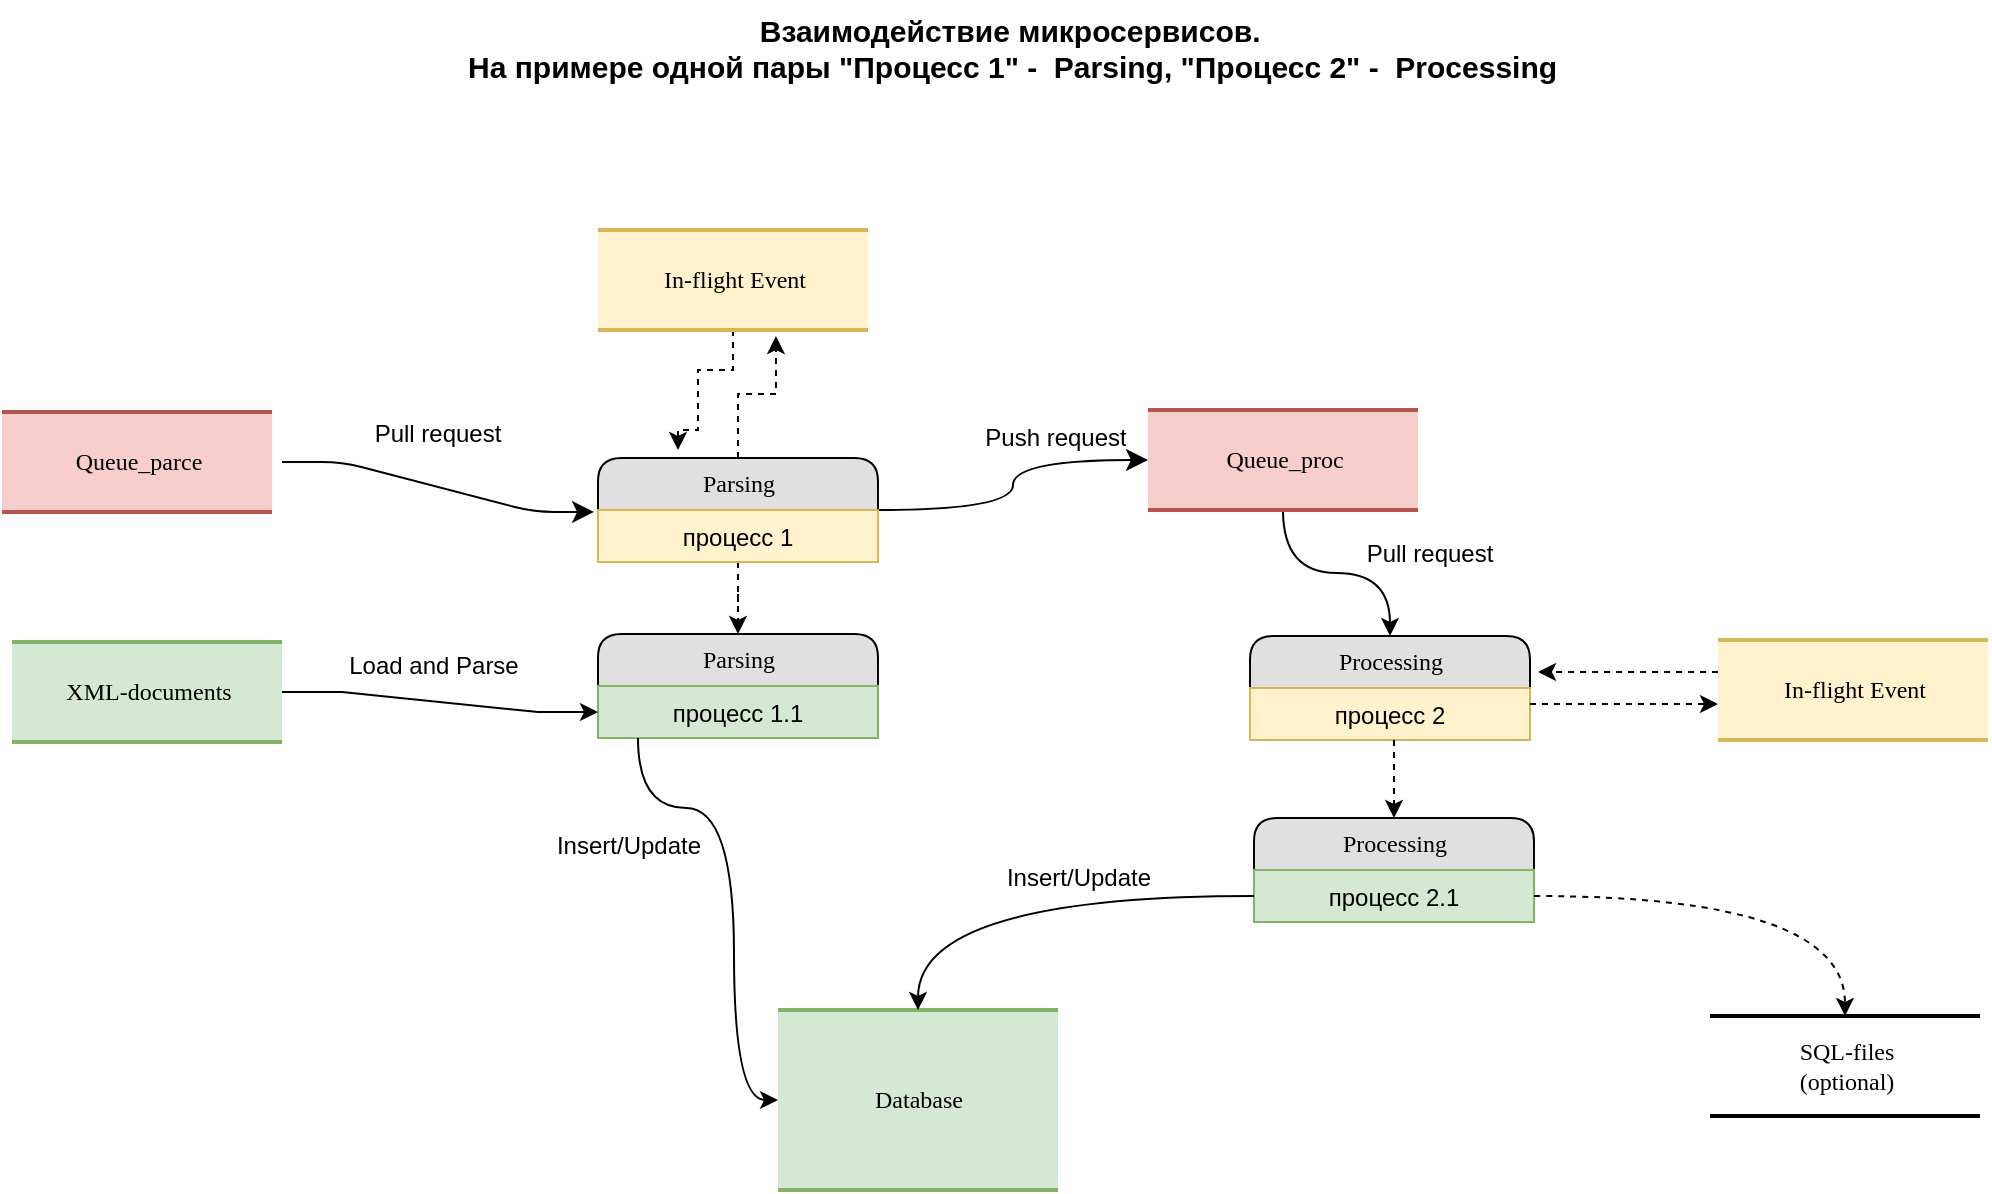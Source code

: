 <mxfile version="21.2.1" type="device" pages="2">
  <diagram name="Page-1" id="52a04d89-c75d-2922-d76d-85b35f80e030">
    <mxGraphModel dx="1195" dy="733" grid="1" gridSize="10" guides="1" tooltips="1" connect="1" arrows="1" fold="1" page="1" pageScale="1" pageWidth="827" pageHeight="1169" background="none" math="0" shadow="0">
      <root>
        <mxCell id="0" />
        <mxCell id="1" parent="0" />
        <mxCell id="TjxAIH2vPGF4o4DeTwbO-31" style="edgeStyle=orthogonalEdgeStyle;rounded=0;orthogonalLoop=1;jettySize=auto;html=1;curved=1;" edge="1" parent="1" source="21ea969265ad0168-30" target="TjxAIH2vPGF4o4DeTwbO-25">
          <mxGeometry relative="1" as="geometry" />
        </mxCell>
        <mxCell id="21ea969265ad0168-30" value="Queue_proc" style="html=1;rounded=0;shadow=0;comic=0;labelBackgroundColor=none;strokeWidth=2;fontFamily=Verdana;fontSize=12;align=center;shape=mxgraph.ios7ui.horLines;fillColor=#f8cecc;strokeColor=#b85450;" parent="1" vertex="1">
          <mxGeometry x="756" y="321" width="135" height="50" as="geometry" />
        </mxCell>
        <mxCell id="1fdf3b25b50cf41e-27" style="edgeStyle=entityRelationEdgeStyle;html=1;labelBackgroundColor=none;startFill=0;startSize=8;endFill=1;endSize=8;fontFamily=Verdana;fontSize=12;exitX=1.037;exitY=0.5;exitDx=0;exitDy=0;exitPerimeter=0;entryX=-0.014;entryY=0.038;entryDx=0;entryDy=0;entryPerimeter=0;" parent="1" source="TjxAIH2vPGF4o4DeTwbO-1" target="1fdf3b25b50cf41e-2" edge="1">
          <mxGeometry relative="1" as="geometry">
            <mxPoint x="471" y="361" as="targetPoint" />
          </mxGeometry>
        </mxCell>
        <mxCell id="1fdf3b25b50cf41e-38" style="edgeStyle=orthogonalEdgeStyle;html=1;labelBackgroundColor=none;startFill=0;startSize=8;endFill=1;endSize=8;fontFamily=Verdana;fontSize=12;curved=1;" parent="1" source="1fdf3b25b50cf41e-1" target="21ea969265ad0168-30" edge="1">
          <mxGeometry relative="1" as="geometry" />
        </mxCell>
        <mxCell id="TjxAIH2vPGF4o4DeTwbO-7" style="edgeStyle=orthogonalEdgeStyle;rounded=0;orthogonalLoop=1;jettySize=auto;html=1;entryX=0.659;entryY=1.06;entryDx=0;entryDy=0;entryPerimeter=0;dashed=1;" edge="1" parent="1" source="1fdf3b25b50cf41e-1" target="TjxAIH2vPGF4o4DeTwbO-2">
          <mxGeometry relative="1" as="geometry">
            <mxPoint x="571" y="291" as="targetPoint" />
          </mxGeometry>
        </mxCell>
        <mxCell id="TjxAIH2vPGF4o4DeTwbO-12" style="edgeStyle=orthogonalEdgeStyle;rounded=0;orthogonalLoop=1;jettySize=auto;html=1;entryX=0.5;entryY=0;entryDx=0;entryDy=0;dashed=1;" edge="1" parent="1" source="1fdf3b25b50cf41e-1" target="TjxAIH2vPGF4o4DeTwbO-9">
          <mxGeometry relative="1" as="geometry" />
        </mxCell>
        <mxCell id="1fdf3b25b50cf41e-1" value="Parsing" style="swimlane;html=1;fontStyle=0;childLayout=stackLayout;horizontal=1;startSize=26;fillColor=#e0e0e0;horizontalStack=0;resizeParent=1;resizeLast=0;collapsible=1;marginBottom=0;swimlaneFillColor=#ffffff;align=center;rounded=1;shadow=0;comic=0;labelBackgroundColor=none;strokeWidth=1;fontFamily=Verdana;fontSize=12" parent="1" vertex="1">
          <mxGeometry x="481" y="345" width="140" height="52" as="geometry" />
        </mxCell>
        <mxCell id="1fdf3b25b50cf41e-2" value="процесс 1" style="text;html=1;strokeColor=#d6b656;fillColor=#fff2cc;spacingLeft=4;spacingRight=4;whiteSpace=wrap;overflow=hidden;rotatable=0;points=[[0,0.5],[1,0.5]];portConstraint=eastwest;align=center;" parent="1fdf3b25b50cf41e-1" vertex="1">
          <mxGeometry y="26" width="140" height="26" as="geometry" />
        </mxCell>
        <mxCell id="1fdf3b25b50cf41e-18" value="Pull request" style="text;html=1;strokeColor=none;fillColor=none;spacingLeft=4;spacingRight=4;whiteSpace=wrap;overflow=hidden;rotatable=0;points=[[0,0.5],[1,0.5]];portConstraint=eastwest;align=center;" parent="1" vertex="1">
          <mxGeometry x="331" y="319" width="140" height="26" as="geometry" />
        </mxCell>
        <mxCell id="TjxAIH2vPGF4o4DeTwbO-1" value="Queue_parce" style="html=1;rounded=0;shadow=0;comic=0;labelBackgroundColor=none;strokeWidth=2;fontFamily=Verdana;fontSize=12;align=center;shape=mxgraph.ios7ui.horLines;fillColor=#f8cecc;strokeColor=#b85450;" vertex="1" parent="1">
          <mxGeometry x="183" y="322" width="135" height="50" as="geometry" />
        </mxCell>
        <mxCell id="TjxAIH2vPGF4o4DeTwbO-6" style="edgeStyle=orthogonalEdgeStyle;rounded=0;orthogonalLoop=1;jettySize=auto;html=1;dashed=1;" edge="1" parent="1" source="TjxAIH2vPGF4o4DeTwbO-2">
          <mxGeometry relative="1" as="geometry">
            <mxPoint x="521" y="341" as="targetPoint" />
            <Array as="points">
              <mxPoint x="549" y="301" />
              <mxPoint x="531" y="301" />
              <mxPoint x="531" y="331" />
              <mxPoint x="521" y="331" />
            </Array>
          </mxGeometry>
        </mxCell>
        <mxCell id="TjxAIH2vPGF4o4DeTwbO-2" value="In-flight Event" style="html=1;rounded=0;shadow=0;comic=0;labelBackgroundColor=none;strokeWidth=2;fontFamily=Verdana;fontSize=12;align=center;shape=mxgraph.ios7ui.horLines;fillColor=#fff2cc;strokeColor=#d6b656;" vertex="1" parent="1">
          <mxGeometry x="481" y="231" width="135" height="50" as="geometry" />
        </mxCell>
        <mxCell id="TjxAIH2vPGF4o4DeTwbO-4" value="Push request" style="text;html=1;strokeColor=none;fillColor=none;spacingLeft=4;spacingRight=4;whiteSpace=wrap;overflow=hidden;rotatable=0;points=[[0,0.5],[1,0.5]];portConstraint=eastwest;align=center;" vertex="1" parent="1">
          <mxGeometry x="640" y="321" width="140" height="26" as="geometry" />
        </mxCell>
        <mxCell id="TjxAIH2vPGF4o4DeTwbO-9" value="Parsing" style="swimlane;html=1;fontStyle=0;childLayout=stackLayout;horizontal=1;startSize=26;fillColor=#e0e0e0;horizontalStack=0;resizeParent=1;resizeLast=0;collapsible=1;marginBottom=0;swimlaneFillColor=#ffffff;align=center;rounded=1;shadow=0;comic=0;labelBackgroundColor=none;strokeWidth=1;fontFamily=Verdana;fontSize=12" vertex="1" parent="1">
          <mxGeometry x="481" y="433" width="140" height="52" as="geometry" />
        </mxCell>
        <mxCell id="TjxAIH2vPGF4o4DeTwbO-10" value="процесс 1.1&lt;br&gt;" style="text;html=1;strokeColor=#82b366;fillColor=#d5e8d4;spacingLeft=4;spacingRight=4;whiteSpace=wrap;overflow=hidden;rotatable=0;points=[[0,0.5],[1,0.5]];portConstraint=eastwest;align=center;" vertex="1" parent="TjxAIH2vPGF4o4DeTwbO-9">
          <mxGeometry y="26" width="140" height="26" as="geometry" />
        </mxCell>
        <mxCell id="TjxAIH2vPGF4o4DeTwbO-14" style="edgeStyle=entityRelationEdgeStyle;rounded=0;orthogonalLoop=1;jettySize=auto;html=1;" edge="1" parent="1" source="TjxAIH2vPGF4o4DeTwbO-13" target="TjxAIH2vPGF4o4DeTwbO-10">
          <mxGeometry relative="1" as="geometry" />
        </mxCell>
        <mxCell id="TjxAIH2vPGF4o4DeTwbO-13" value="XML-documents" style="html=1;rounded=0;shadow=0;comic=0;labelBackgroundColor=none;strokeWidth=2;fontFamily=Verdana;fontSize=12;align=center;shape=mxgraph.ios7ui.horLines;fillColor=#d5e8d4;strokeColor=#82b366;" vertex="1" parent="1">
          <mxGeometry x="188" y="437" width="135" height="50" as="geometry" />
        </mxCell>
        <mxCell id="TjxAIH2vPGF4o4DeTwbO-15" value="Database" style="html=1;rounded=0;shadow=0;comic=0;labelBackgroundColor=none;strokeWidth=2;fontFamily=Verdana;fontSize=12;align=center;shape=mxgraph.ios7ui.horLines;fillColor=#d5e8d4;strokeColor=#82b366;" vertex="1" parent="1">
          <mxGeometry x="571" y="621" width="140" height="90" as="geometry" />
        </mxCell>
        <mxCell id="TjxAIH2vPGF4o4DeTwbO-17" value="Load and Parse" style="text;html=1;strokeColor=none;fillColor=none;spacingLeft=4;spacingRight=4;whiteSpace=wrap;overflow=hidden;rotatable=0;points=[[0,0.5],[1,0.5]];portConstraint=eastwest;align=center;" vertex="1" parent="1">
          <mxGeometry x="329" y="435" width="140" height="26" as="geometry" />
        </mxCell>
        <mxCell id="TjxAIH2vPGF4o4DeTwbO-20" value="Insert/Update" style="text;html=1;strokeColor=none;fillColor=none;spacingLeft=4;spacingRight=4;whiteSpace=wrap;overflow=hidden;rotatable=0;points=[[0,0.5],[1,0.5]];portConstraint=eastwest;align=center;" vertex="1" parent="1">
          <mxGeometry x="431" y="525" width="131" height="26" as="geometry" />
        </mxCell>
        <mxCell id="TjxAIH2vPGF4o4DeTwbO-23" style="edgeStyle=orthogonalEdgeStyle;rounded=0;orthogonalLoop=1;jettySize=auto;html=1;curved=1;" edge="1" parent="1" source="TjxAIH2vPGF4o4DeTwbO-10" target="TjxAIH2vPGF4o4DeTwbO-15">
          <mxGeometry relative="1" as="geometry">
            <Array as="points">
              <mxPoint x="501" y="520" />
              <mxPoint x="549" y="520" />
            </Array>
          </mxGeometry>
        </mxCell>
        <mxCell id="TjxAIH2vPGF4o4DeTwbO-25" value="Processing" style="swimlane;html=1;fontStyle=0;childLayout=stackLayout;horizontal=1;startSize=26;fillColor=#e0e0e0;horizontalStack=0;resizeParent=1;resizeLast=0;collapsible=1;marginBottom=0;swimlaneFillColor=#ffffff;align=center;rounded=1;shadow=0;comic=0;labelBackgroundColor=none;strokeWidth=1;fontFamily=Verdana;fontSize=12" vertex="1" parent="1">
          <mxGeometry x="807" y="434" width="140" height="52" as="geometry" />
        </mxCell>
        <mxCell id="TjxAIH2vPGF4o4DeTwbO-26" value="процесс 2&lt;br&gt;" style="text;html=1;strokeColor=#d6b656;fillColor=#fff2cc;spacingLeft=4;spacingRight=4;whiteSpace=wrap;overflow=hidden;rotatable=0;points=[[0,0.5],[1,0.5]];portConstraint=eastwest;align=center;" vertex="1" parent="TjxAIH2vPGF4o4DeTwbO-25">
          <mxGeometry y="26" width="140" height="26" as="geometry" />
        </mxCell>
        <mxCell id="TjxAIH2vPGF4o4DeTwbO-29" style="edgeStyle=orthogonalEdgeStyle;rounded=0;orthogonalLoop=1;jettySize=auto;html=1;dashed=1;" edge="1" parent="1">
          <mxGeometry relative="1" as="geometry">
            <mxPoint x="951" y="452" as="targetPoint" />
            <mxPoint x="1041" y="452" as="sourcePoint" />
          </mxGeometry>
        </mxCell>
        <mxCell id="TjxAIH2vPGF4o4DeTwbO-28" value="In-flight Event" style="html=1;rounded=0;shadow=0;comic=0;labelBackgroundColor=none;strokeWidth=2;fontFamily=Verdana;fontSize=12;align=center;shape=mxgraph.ios7ui.horLines;fillColor=#fff2cc;strokeColor=#d6b656;" vertex="1" parent="1">
          <mxGeometry x="1041" y="436" width="135" height="50" as="geometry" />
        </mxCell>
        <mxCell id="TjxAIH2vPGF4o4DeTwbO-30" style="edgeStyle=orthogonalEdgeStyle;rounded=0;orthogonalLoop=1;jettySize=auto;html=1;entryX=0;entryY=0.74;entryDx=0;entryDy=0;entryPerimeter=0;dashed=1;" edge="1" parent="1">
          <mxGeometry relative="1" as="geometry">
            <mxPoint x="947" y="468" as="sourcePoint" />
            <mxPoint x="1041" y="468" as="targetPoint" />
          </mxGeometry>
        </mxCell>
        <mxCell id="TjxAIH2vPGF4o4DeTwbO-32" value="Processing" style="swimlane;html=1;fontStyle=0;childLayout=stackLayout;horizontal=1;startSize=26;fillColor=#e0e0e0;horizontalStack=0;resizeParent=1;resizeLast=0;collapsible=1;marginBottom=0;swimlaneFillColor=#ffffff;align=center;rounded=1;shadow=0;comic=0;labelBackgroundColor=none;strokeWidth=1;fontFamily=Verdana;fontSize=12" vertex="1" parent="1">
          <mxGeometry x="809" y="525" width="140" height="52" as="geometry" />
        </mxCell>
        <mxCell id="TjxAIH2vPGF4o4DeTwbO-33" value="процесс 2.1" style="text;html=1;strokeColor=#82b366;fillColor=#d5e8d4;spacingLeft=4;spacingRight=4;whiteSpace=wrap;overflow=hidden;rotatable=0;points=[[0,0.5],[1,0.5]];portConstraint=eastwest;align=center;" vertex="1" parent="TjxAIH2vPGF4o4DeTwbO-32">
          <mxGeometry y="26" width="140" height="26" as="geometry" />
        </mxCell>
        <mxCell id="TjxAIH2vPGF4o4DeTwbO-35" style="edgeStyle=orthogonalEdgeStyle;rounded=0;orthogonalLoop=1;jettySize=auto;html=1;dashed=1;" edge="1" parent="1" source="TjxAIH2vPGF4o4DeTwbO-26" target="TjxAIH2vPGF4o4DeTwbO-32">
          <mxGeometry relative="1" as="geometry">
            <Array as="points">
              <mxPoint x="879" y="521" />
              <mxPoint x="879" y="521" />
            </Array>
          </mxGeometry>
        </mxCell>
        <mxCell id="TjxAIH2vPGF4o4DeTwbO-36" style="edgeStyle=orthogonalEdgeStyle;rounded=0;orthogonalLoop=1;jettySize=auto;html=1;curved=1;" edge="1" parent="1" source="TjxAIH2vPGF4o4DeTwbO-33" target="TjxAIH2vPGF4o4DeTwbO-15">
          <mxGeometry relative="1" as="geometry" />
        </mxCell>
        <mxCell id="TjxAIH2vPGF4o4DeTwbO-37" value="Insert/Update" style="text;html=1;strokeColor=none;fillColor=none;spacingLeft=4;spacingRight=4;whiteSpace=wrap;overflow=hidden;rotatable=0;points=[[0,0.5],[1,0.5]];portConstraint=eastwest;align=center;" vertex="1" parent="1">
          <mxGeometry x="656" y="541" width="131" height="26" as="geometry" />
        </mxCell>
        <mxCell id="TjxAIH2vPGF4o4DeTwbO-38" value="SQL-files&lt;br&gt;(optional)" style="html=1;rounded=0;shadow=0;comic=0;labelBackgroundColor=none;strokeWidth=2;fontFamily=Verdana;fontSize=12;align=center;shape=mxgraph.ios7ui.horLines;" vertex="1" parent="1">
          <mxGeometry x="1037" y="624" width="135" height="50" as="geometry" />
        </mxCell>
        <mxCell id="TjxAIH2vPGF4o4DeTwbO-39" style="edgeStyle=orthogonalEdgeStyle;rounded=0;orthogonalLoop=1;jettySize=auto;html=1;curved=1;dashed=1;" edge="1" parent="1" source="TjxAIH2vPGF4o4DeTwbO-33" target="TjxAIH2vPGF4o4DeTwbO-38">
          <mxGeometry relative="1" as="geometry" />
        </mxCell>
        <mxCell id="TjxAIH2vPGF4o4DeTwbO-40" value="&amp;nbsp; &amp;nbsp; &amp;nbsp; &amp;nbsp; &amp;nbsp; &amp;nbsp; &amp;nbsp; &amp;nbsp; &amp;nbsp; &amp;nbsp; &amp;nbsp; &amp;nbsp; &amp;nbsp; &amp;nbsp; &amp;nbsp; &amp;nbsp; &amp;nbsp; &amp;nbsp;Взаимодействие микросервисов. &lt;br&gt;На примере одной пары &quot;Процесс 1&quot; -&amp;nbsp; Parsing, &quot;Процесс 2&quot; -&amp;nbsp; Processing" style="text;whiteSpace=wrap;html=1;fontSize=15;fontStyle=1" vertex="1" parent="1">
          <mxGeometry x="414" y="116" width="559" height="62" as="geometry" />
        </mxCell>
        <mxCell id="crpn4ZeB6W0QFP1mz9ZF-1" value="Pull request" style="text;html=1;strokeColor=none;fillColor=none;spacingLeft=4;spacingRight=4;whiteSpace=wrap;overflow=hidden;rotatable=0;points=[[0,0.5],[1,0.5]];portConstraint=eastwest;align=center;" vertex="1" parent="1">
          <mxGeometry x="827" y="379" width="140" height="26" as="geometry" />
        </mxCell>
      </root>
    </mxGraphModel>
  </diagram>
  <diagram id="CjqTcoJP1oiXxQW4xym2" name="Страница 2">
    <mxGraphModel dx="1434" dy="879" grid="1" gridSize="10" guides="1" tooltips="1" connect="1" arrows="1" fold="1" page="1" pageScale="1" pageWidth="827" pageHeight="1169" math="0" shadow="0">
      <root>
        <mxCell id="0" />
        <mxCell id="1" parent="0" />
      </root>
    </mxGraphModel>
  </diagram>
</mxfile>
